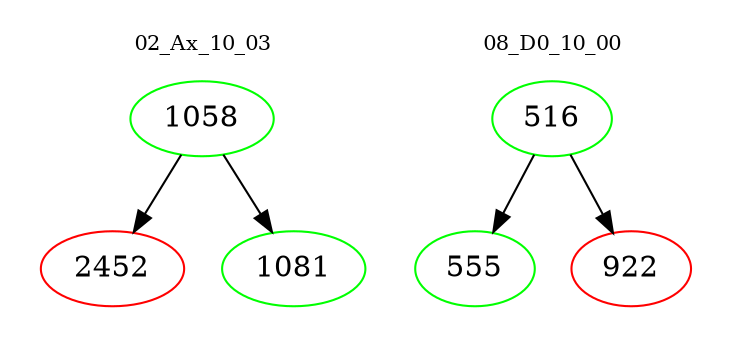 digraph{
subgraph cluster_0 {
color = white
label = "02_Ax_10_03";
fontsize=10;
T0_1058 [label="1058", color="green"]
T0_1058 -> T0_2452 [color="black"]
T0_2452 [label="2452", color="red"]
T0_1058 -> T0_1081 [color="black"]
T0_1081 [label="1081", color="green"]
}
subgraph cluster_1 {
color = white
label = "08_D0_10_00";
fontsize=10;
T1_516 [label="516", color="green"]
T1_516 -> T1_555 [color="black"]
T1_555 [label="555", color="green"]
T1_516 -> T1_922 [color="black"]
T1_922 [label="922", color="red"]
}
}
